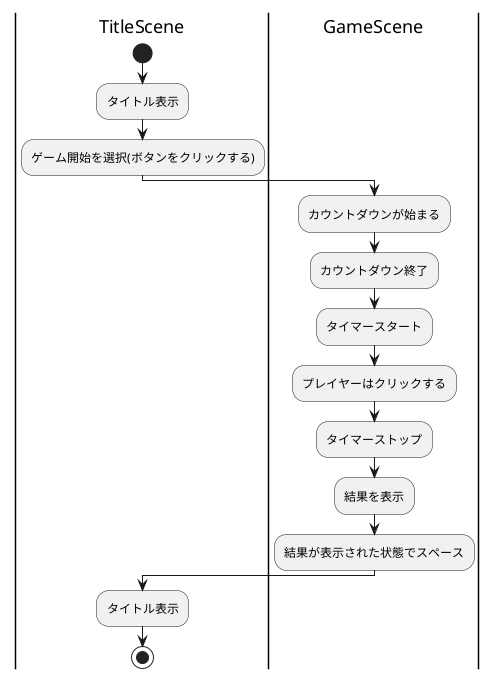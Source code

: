 @startuml ゲーム時のアクティビティ図
    |TitleScene|
    start
    :タイトル表示;
    :ゲーム開始を選択(ボタンをクリックする);

    |GameScene|
    :カウントダウンが始まる;
    :カウントダウン終了;
    :タイマースタート;
    :プレイヤーはクリックする;
    :タイマーストップ;
    :結果を表示;
    :結果が表示された状態でスペース;

    |TitleScene|
    :タイトル表示;
    stop
@enduml